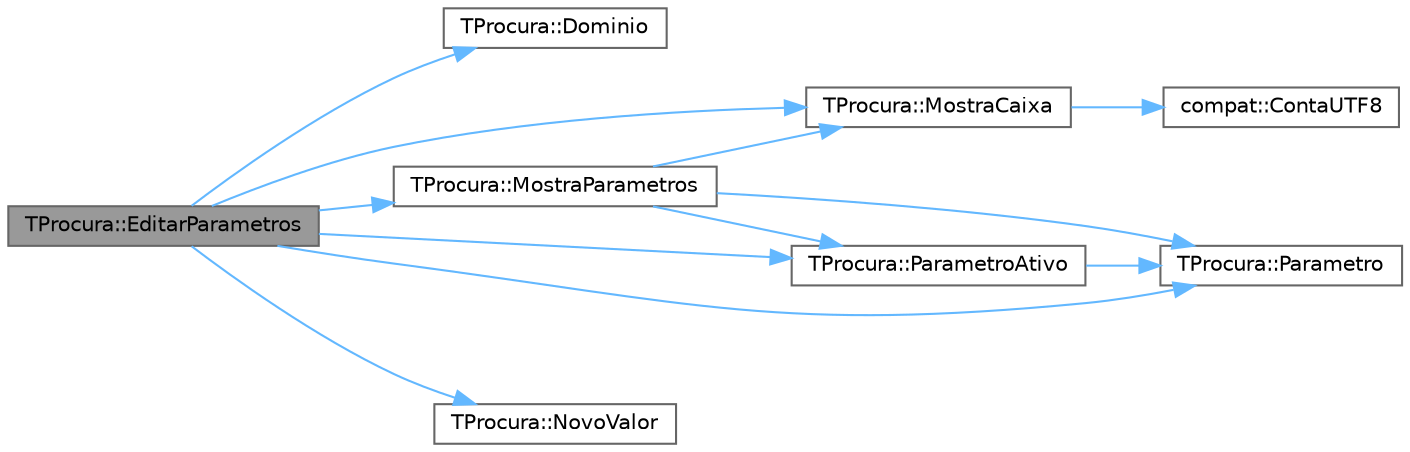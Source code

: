 digraph "TProcura::EditarParametros"
{
 // LATEX_PDF_SIZE
  bgcolor="transparent";
  edge [fontname=Helvetica,fontsize=10,labelfontname=Helvetica,labelfontsize=10];
  node [fontname=Helvetica,fontsize=10,shape=box,height=0.2,width=0.4];
  rankdir="LR";
  Node1 [id="Node000001",label="TProcura::EditarParametros",height=0.2,width=0.4,color="gray40", fillcolor="grey60", style="filled", fontcolor="black",tooltip="Permite ao utilizador editar os parâmetros."];
  Node1 -> Node2 [id="edge1_Node000001_Node000002",color="steelblue1",style="solid",tooltip=" "];
  Node2 [id="Node000002",label="TProcura::Dominio",height=0.2,width=0.4,color="grey40", fillcolor="white", style="filled",URL="$classTProcura.html#a12cd67e1b86ed4d6a6c47c652c0cd9bf",tooltip="Limita o domínio de um parâmetro inteiro."];
  Node1 -> Node3 [id="edge2_Node000001_Node000003",color="steelblue1",style="solid",tooltip=" "];
  Node3 [id="Node000003",label="TProcura::MostraCaixa",height=0.2,width=0.4,color="grey40", fillcolor="white", style="filled",URL="$classTProcura.html#a3496857ee1a91785fbb6ad45f5e9ddea",tooltip=" "];
  Node3 -> Node4 [id="edge3_Node000003_Node000004",color="steelblue1",style="solid",tooltip=" "];
  Node4 [id="Node000004",label="compat::ContaUTF8",height=0.2,width=0.4,color="grey40", fillcolor="white", style="filled",URL="$namespacecompat.html#a2cc00022a29bc0fc08165228956a10f5",tooltip=" "];
  Node1 -> Node5 [id="edge4_Node000001_Node000005",color="steelblue1",style="solid",tooltip=" "];
  Node5 [id="Node000005",label="TProcura::MostraParametros",height=0.2,width=0.4,color="grey40", fillcolor="white", style="filled",URL="$classTProcura.html#ae7fa07f03b8e5a201e35023ba7724b82",tooltip="Mostra os parâmetros atuais."];
  Node5 -> Node3 [id="edge5_Node000005_Node000003",color="steelblue1",style="solid",tooltip=" "];
  Node5 -> Node6 [id="edge6_Node000005_Node000006",color="steelblue1",style="solid",tooltip=" "];
  Node6 [id="Node000006",label="TProcura::Parametro",height=0.2,width=0.4,color="grey40", fillcolor="white", style="filled",URL="$classTProcura.html#a0e9e692f29af8a5d5279a8647c800437",tooltip=" "];
  Node5 -> Node7 [id="edge7_Node000005_Node000007",color="steelblue1",style="solid",tooltip=" "];
  Node7 [id="Node000007",label="TProcura::ParametroAtivo",height=0.2,width=0.4,color="grey40", fillcolor="white", style="filled",URL="$classTProcura.html#a816897a3f52c463e9ba30df3fd41dd6e",tooltip=" "];
  Node7 -> Node6 [id="edge8_Node000007_Node000006",color="steelblue1",style="solid",tooltip=" "];
  Node1 -> Node8 [id="edge9_Node000001_Node000008",color="steelblue1",style="solid",tooltip=" "];
  Node8 [id="Node000008",label="TProcura::NovoValor",height=0.2,width=0.4,color="grey40", fillcolor="white", style="filled",URL="$classTProcura.html#a9918a19f3cead7c9c6bd28f19ff31b0e",tooltip=" "];
  Node1 -> Node6 [id="edge10_Node000001_Node000006",color="steelblue1",style="solid",tooltip=" "];
  Node1 -> Node7 [id="edge11_Node000001_Node000007",color="steelblue1",style="solid",tooltip=" "];
}
